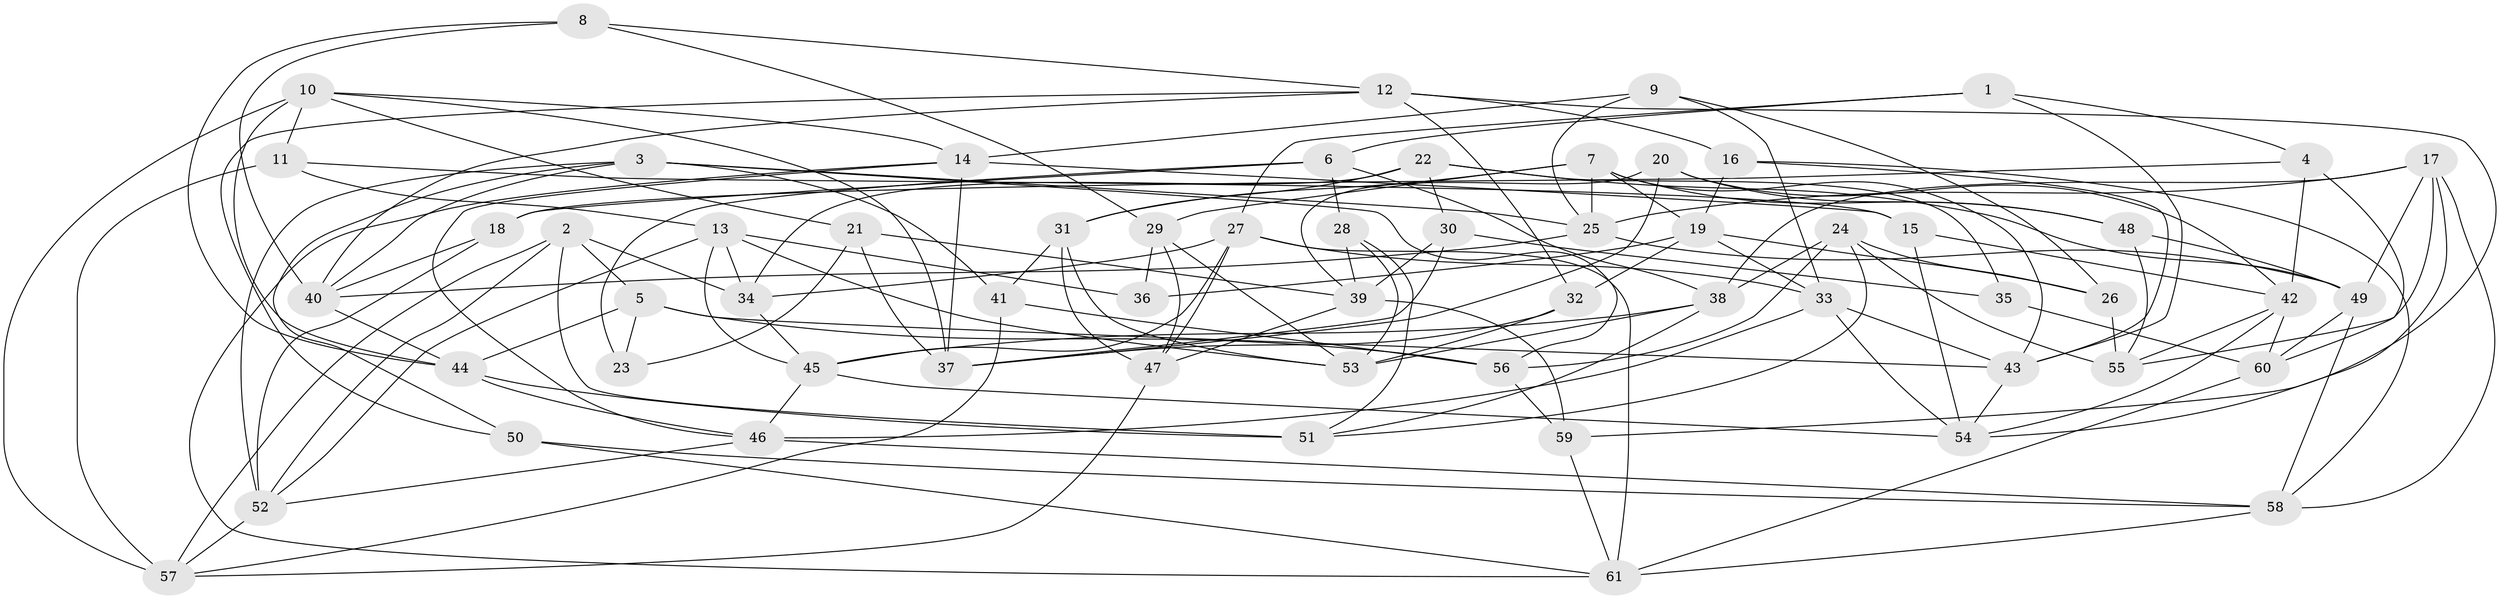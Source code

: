 // original degree distribution, {4: 1.0}
// Generated by graph-tools (version 1.1) at 2025/38/03/04/25 23:38:10]
// undirected, 61 vertices, 154 edges
graph export_dot {
  node [color=gray90,style=filled];
  1;
  2;
  3;
  4;
  5;
  6;
  7;
  8;
  9;
  10;
  11;
  12;
  13;
  14;
  15;
  16;
  17;
  18;
  19;
  20;
  21;
  22;
  23;
  24;
  25;
  26;
  27;
  28;
  29;
  30;
  31;
  32;
  33;
  34;
  35;
  36;
  37;
  38;
  39;
  40;
  41;
  42;
  43;
  44;
  45;
  46;
  47;
  48;
  49;
  50;
  51;
  52;
  53;
  54;
  55;
  56;
  57;
  58;
  59;
  60;
  61;
  1 -- 4 [weight=1.0];
  1 -- 6 [weight=1.0];
  1 -- 27 [weight=1.0];
  1 -- 43 [weight=1.0];
  2 -- 5 [weight=1.0];
  2 -- 34 [weight=1.0];
  2 -- 51 [weight=2.0];
  2 -- 52 [weight=1.0];
  2 -- 57 [weight=1.0];
  3 -- 25 [weight=1.0];
  3 -- 40 [weight=1.0];
  3 -- 41 [weight=1.0];
  3 -- 50 [weight=1.0];
  3 -- 52 [weight=1.0];
  3 -- 56 [weight=1.0];
  4 -- 18 [weight=1.0];
  4 -- 42 [weight=1.0];
  4 -- 60 [weight=1.0];
  5 -- 23 [weight=1.0];
  5 -- 43 [weight=1.0];
  5 -- 44 [weight=1.0];
  5 -- 56 [weight=2.0];
  6 -- 18 [weight=1.0];
  6 -- 23 [weight=2.0];
  6 -- 28 [weight=1.0];
  6 -- 38 [weight=1.0];
  7 -- 19 [weight=1.0];
  7 -- 25 [weight=1.0];
  7 -- 29 [weight=1.0];
  7 -- 31 [weight=1.0];
  7 -- 43 [weight=1.0];
  7 -- 48 [weight=1.0];
  8 -- 12 [weight=1.0];
  8 -- 29 [weight=1.0];
  8 -- 40 [weight=1.0];
  8 -- 44 [weight=1.0];
  9 -- 14 [weight=1.0];
  9 -- 25 [weight=1.0];
  9 -- 26 [weight=1.0];
  9 -- 33 [weight=1.0];
  10 -- 11 [weight=1.0];
  10 -- 14 [weight=1.0];
  10 -- 21 [weight=1.0];
  10 -- 37 [weight=1.0];
  10 -- 44 [weight=1.0];
  10 -- 57 [weight=1.0];
  11 -- 13 [weight=1.0];
  11 -- 15 [weight=1.0];
  11 -- 57 [weight=1.0];
  12 -- 16 [weight=1.0];
  12 -- 32 [weight=1.0];
  12 -- 40 [weight=1.0];
  12 -- 50 [weight=1.0];
  12 -- 59 [weight=1.0];
  13 -- 34 [weight=1.0];
  13 -- 36 [weight=1.0];
  13 -- 45 [weight=1.0];
  13 -- 52 [weight=1.0];
  13 -- 53 [weight=1.0];
  14 -- 15 [weight=1.0];
  14 -- 37 [weight=1.0];
  14 -- 46 [weight=1.0];
  14 -- 61 [weight=1.0];
  15 -- 42 [weight=1.0];
  15 -- 54 [weight=1.0];
  16 -- 19 [weight=1.0];
  16 -- 43 [weight=1.0];
  16 -- 58 [weight=1.0];
  17 -- 25 [weight=1.0];
  17 -- 38 [weight=1.0];
  17 -- 49 [weight=1.0];
  17 -- 54 [weight=1.0];
  17 -- 55 [weight=1.0];
  17 -- 58 [weight=1.0];
  18 -- 40 [weight=1.0];
  18 -- 52 [weight=1.0];
  19 -- 26 [weight=1.0];
  19 -- 32 [weight=1.0];
  19 -- 33 [weight=1.0];
  19 -- 36 [weight=1.0];
  20 -- 37 [weight=1.0];
  20 -- 39 [weight=1.0];
  20 -- 42 [weight=1.0];
  20 -- 48 [weight=1.0];
  21 -- 23 [weight=1.0];
  21 -- 37 [weight=1.0];
  21 -- 39 [weight=1.0];
  22 -- 30 [weight=1.0];
  22 -- 31 [weight=1.0];
  22 -- 34 [weight=2.0];
  22 -- 35 [weight=1.0];
  22 -- 49 [weight=1.0];
  24 -- 26 [weight=1.0];
  24 -- 38 [weight=1.0];
  24 -- 51 [weight=1.0];
  24 -- 55 [weight=2.0];
  24 -- 56 [weight=1.0];
  25 -- 40 [weight=1.0];
  25 -- 49 [weight=1.0];
  26 -- 55 [weight=1.0];
  27 -- 33 [weight=1.0];
  27 -- 34 [weight=1.0];
  27 -- 45 [weight=1.0];
  27 -- 47 [weight=1.0];
  27 -- 61 [weight=1.0];
  28 -- 39 [weight=1.0];
  28 -- 51 [weight=1.0];
  28 -- 53 [weight=1.0];
  29 -- 36 [weight=2.0];
  29 -- 47 [weight=1.0];
  29 -- 53 [weight=1.0];
  30 -- 35 [weight=1.0];
  30 -- 37 [weight=1.0];
  30 -- 39 [weight=1.0];
  31 -- 41 [weight=1.0];
  31 -- 47 [weight=2.0];
  31 -- 53 [weight=1.0];
  32 -- 37 [weight=1.0];
  32 -- 53 [weight=1.0];
  33 -- 43 [weight=1.0];
  33 -- 46 [weight=1.0];
  33 -- 54 [weight=1.0];
  34 -- 45 [weight=1.0];
  35 -- 60 [weight=2.0];
  38 -- 45 [weight=1.0];
  38 -- 51 [weight=1.0];
  38 -- 53 [weight=1.0];
  39 -- 47 [weight=1.0];
  39 -- 59 [weight=1.0];
  40 -- 44 [weight=1.0];
  41 -- 56 [weight=1.0];
  41 -- 57 [weight=1.0];
  42 -- 54 [weight=1.0];
  42 -- 55 [weight=1.0];
  42 -- 60 [weight=1.0];
  43 -- 54 [weight=1.0];
  44 -- 46 [weight=1.0];
  44 -- 51 [weight=1.0];
  45 -- 46 [weight=1.0];
  45 -- 54 [weight=1.0];
  46 -- 52 [weight=1.0];
  46 -- 58 [weight=1.0];
  47 -- 57 [weight=1.0];
  48 -- 49 [weight=1.0];
  48 -- 55 [weight=1.0];
  49 -- 58 [weight=1.0];
  49 -- 60 [weight=1.0];
  50 -- 58 [weight=1.0];
  50 -- 61 [weight=1.0];
  52 -- 57 [weight=1.0];
  56 -- 59 [weight=1.0];
  58 -- 61 [weight=1.0];
  59 -- 61 [weight=1.0];
  60 -- 61 [weight=1.0];
}
